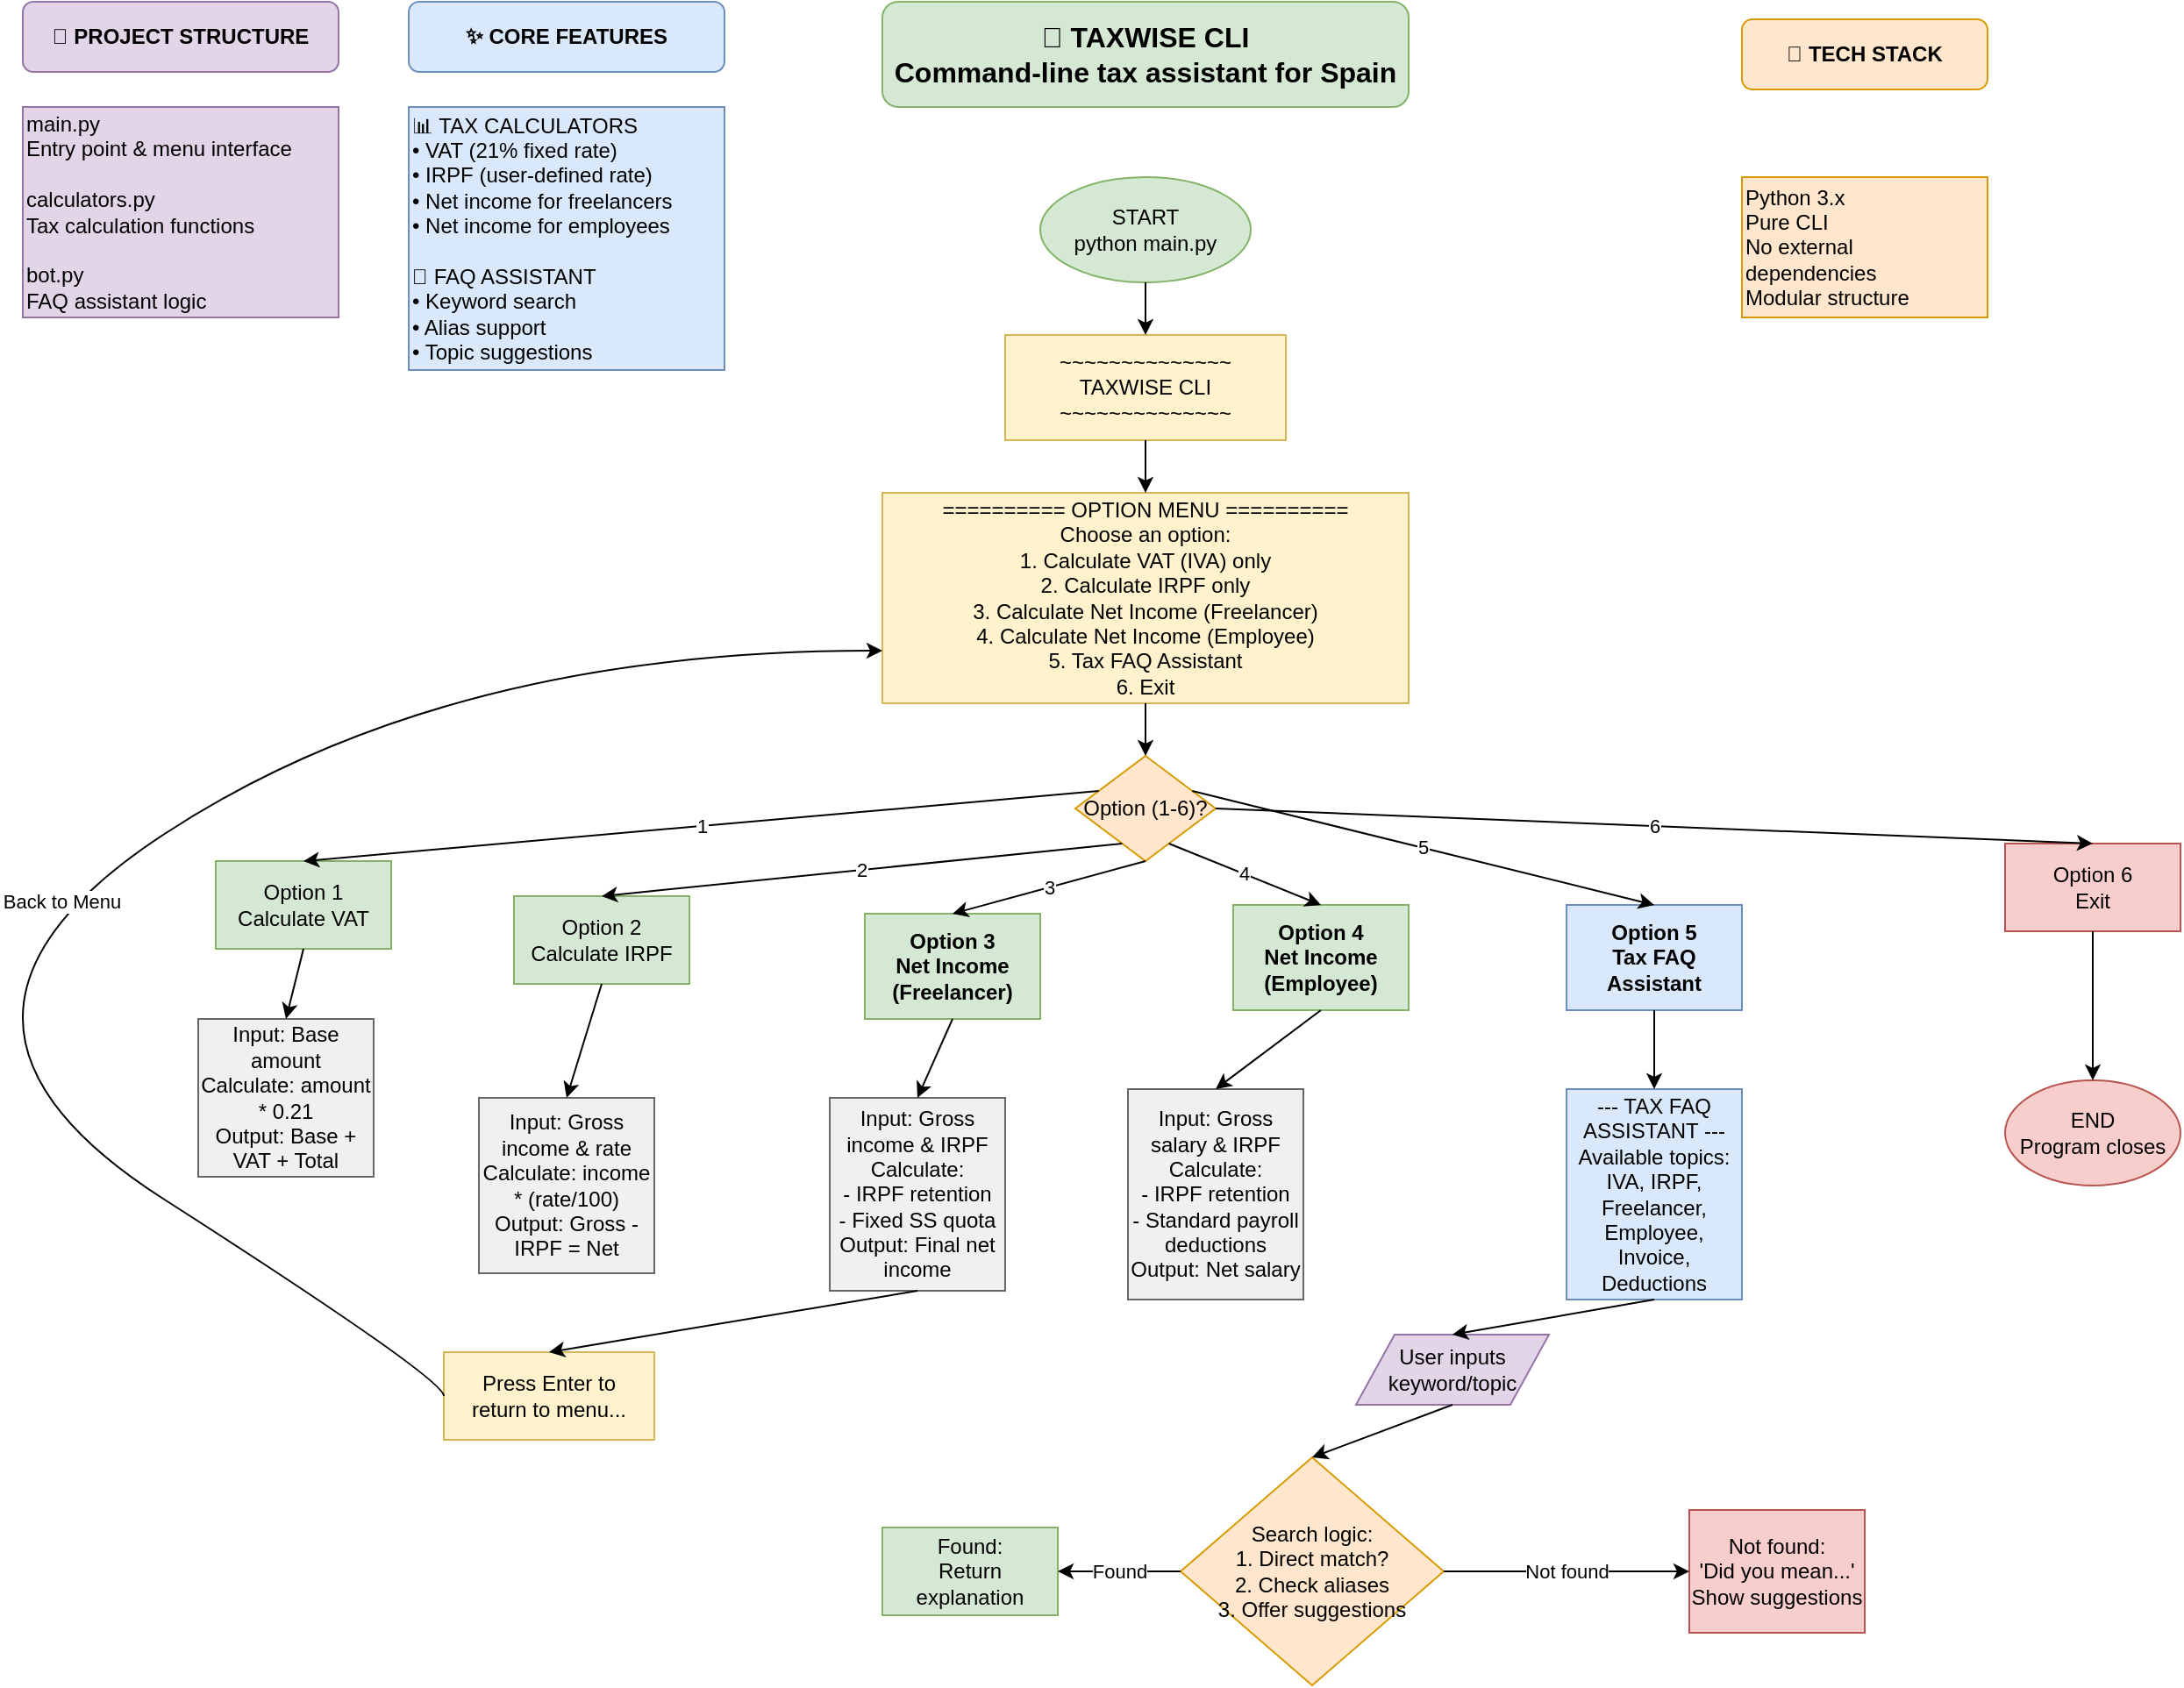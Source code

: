 <mxfile>
    <diagram name="TaxWise CLI - Program Logic Flow" id="taxwise-real-flow">
        <mxGraphModel dx="1402" dy="934" grid="1" gridSize="10" guides="1" tooltips="1" connect="1" arrows="1" fold="1" page="1" pageScale="1" pageWidth="1400" pageHeight="1000" math="0" shadow="0">
            <root>
                <mxCell id="0"/>
                <mxCell id="1" parent="0"/>
                <mxCell id="title" value="💼 TAXWISE CLI&#xa;Command-line tax assistant for Spain" style="rounded=1;whiteSpace=wrap;html=1;fillColor=#d5e8d4;strokeColor=#82b366;fontSize=16;fontStyle=1;" parent="1" vertex="1">
                    <mxGeometry x="550" y="20" width="300" height="60" as="geometry"/>
                </mxCell>
                <mxCell id="structure" value="📁 PROJECT STRUCTURE" style="rounded=1;whiteSpace=wrap;html=1;fillColor=#e1d5e7;strokeColor=#9673a6;fontStyle=1;" parent="1" vertex="1">
                    <mxGeometry x="60" y="20" width="180" height="40" as="geometry"/>
                </mxCell>
                <mxCell id="files" value="main.py&#xa;Entry point &amp; menu interface&#xa;&#xa;calculators.py&#xa;Tax calculation functions&#xa;&#xa;bot.py&#xa;FAQ assistant logic" style="rounded=0;whiteSpace=wrap;html=1;fillColor=#e1d5e7;strokeColor=#9673a6;align=left;" parent="1" vertex="1">
                    <mxGeometry x="60" y="80" width="180" height="120" as="geometry"/>
                </mxCell>
                <mxCell id="features" value="✨ CORE FEATURES" style="rounded=1;whiteSpace=wrap;html=1;fillColor=#dae8fc;strokeColor=#6c8ebf;fontStyle=1;" parent="1" vertex="1">
                    <mxGeometry x="280" y="20" width="180" height="40" as="geometry"/>
                </mxCell>
                <mxCell id="tax-calcs" value="📊 TAX CALCULATORS&#xa;• VAT (21% fixed rate)&#xa;• IRPF (user-defined rate)&#xa;• Net income for freelancers&#xa;• Net income for employees&#xa;&#xa;🤖 FAQ ASSISTANT&#xa;• Keyword search&#xa;• Alias support&#xa;• Topic suggestions" style="rounded=0;whiteSpace=wrap;html=1;fillColor=#dae8fc;strokeColor=#6c8ebf;align=left;" parent="1" vertex="1">
                    <mxGeometry x="280" y="80" width="180" height="150" as="geometry"/>
                </mxCell>
                <mxCell id="tech" value="🔧 TECH STACK" style="rounded=1;whiteSpace=wrap;html=1;fillColor=#ffe6cc;strokeColor=#d79b00;fontStyle=1;" parent="1" vertex="1">
                    <mxGeometry x="1040" y="30" width="140" height="40" as="geometry"/>
                </mxCell>
                <mxCell id="tech-details" value="Python 3.x&#xa;Pure CLI&#xa;No external dependencies&#xa;Modular structure" style="rounded=0;whiteSpace=wrap;html=1;fillColor=#ffe6cc;strokeColor=#d79b00;align=left;" parent="1" vertex="1">
                    <mxGeometry x="1040" y="120" width="140" height="80" as="geometry"/>
                </mxCell>
                <mxCell id="start" value="START&#xa;python main.py" style="ellipse;whiteSpace=wrap;html=1;fillColor=#d5e8d4;strokeColor=#82b366;" parent="1" vertex="1">
                    <mxGeometry x="640" y="120" width="120" height="60" as="geometry"/>
                </mxCell>
                <mxCell id="welcome" value="~~~~~~~~~~~~~~&#xa;  TAXWISE CLI&#xa;~~~~~~~~~~~~~~" style="rounded=0;whiteSpace=wrap;html=1;fillColor=#fff2cc;strokeColor=#d6b656;" parent="1" vertex="1">
                    <mxGeometry x="620" y="210" width="160" height="60" as="geometry"/>
                </mxCell>
                <mxCell id="menu" value="========== OPTION MENU ==========&#xa;Choose an option:&#xa;1. Calculate VAT (IVA) only&#xa;2. Calculate IRPF only&#xa;3. Calculate Net Income (Freelancer)&#xa;4. Calculate Net Income (Employee)&#xa;5. Tax FAQ Assistant&#xa;6. Exit" style="rounded=0;whiteSpace=wrap;html=1;fillColor=#fff2cc;strokeColor=#d6b656;" parent="1" vertex="1">
                    <mxGeometry x="550" y="300" width="300" height="120" as="geometry"/>
                </mxCell>
                <mxCell id="choice" value="Option (1-6)?" style="rhombus;whiteSpace=wrap;html=1;fillColor=#ffe6cc;strokeColor=#d79b00;" parent="1" vertex="1">
                    <mxGeometry x="660" y="450" width="80" height="60" as="geometry"/>
                </mxCell>
                <mxCell id="opt1" value="Option 1&#xa;Calculate VAT" style="rounded=0;whiteSpace=wrap;html=1;fillColor=#d5e8d4;strokeColor=#82b366;" parent="1" vertex="1">
                    <mxGeometry x="170" y="510" width="100" height="50" as="geometry"/>
                </mxCell>
                <mxCell id="vat-flow" value="Input: Base amount&#xa;Calculate: amount * 0.21&#xa;Output: Base + VAT + Total" style="rounded=0;whiteSpace=wrap;html=1;fillColor=#f0f0f0;strokeColor=#666666;" parent="1" vertex="1">
                    <mxGeometry x="160" y="600" width="100" height="90" as="geometry"/>
                </mxCell>
                <mxCell id="opt2" value="Option 2&#xa;Calculate IRPF" style="rounded=0;whiteSpace=wrap;html=1;fillColor=#d5e8d4;strokeColor=#82b366;" parent="1" vertex="1">
                    <mxGeometry x="340" y="530" width="100" height="50" as="geometry"/>
                </mxCell>
                <mxCell id="irpf-flow" value="Input: Gross income &amp; rate&#xa;Calculate: income * (rate/100)&#xa;Output: Gross - IRPF = Net" style="rounded=0;whiteSpace=wrap;html=1;fillColor=#f0f0f0;strokeColor=#666666;" parent="1" vertex="1">
                    <mxGeometry x="320" y="645" width="100" height="100" as="geometry"/>
                </mxCell>
                <mxCell id="opt3" value="Option 3&#xa;Net Income&#xa;(Freelancer)" style="rounded=0;whiteSpace=wrap;html=1;fillColor=#d5e8d4;strokeColor=#82b366;fontStyle=1;" parent="1" vertex="1">
                    <mxGeometry x="540" y="540" width="100" height="60" as="geometry"/>
                </mxCell>
                <mxCell id="freelancer-flow" value="Input: Gross income &amp; IRPF&#xa;Calculate:&#xa;- IRPF retention&#xa;- Fixed SS quota&#xa;Output: Final net income" style="rounded=0;whiteSpace=wrap;html=1;fillColor=#f0f0f0;strokeColor=#666666;" parent="1" vertex="1">
                    <mxGeometry x="520" y="645" width="100" height="110" as="geometry"/>
                </mxCell>
                <mxCell id="opt4" value="Option 4&#xa;Net Income&#xa;(Employee)" style="rounded=0;whiteSpace=wrap;html=1;fillColor=#d5e8d4;strokeColor=#82b366;fontStyle=1;" parent="1" vertex="1">
                    <mxGeometry x="750" y="535" width="100" height="60" as="geometry"/>
                </mxCell>
                <mxCell id="employee-flow" value="Input: Gross salary &amp; IRPF&#xa;Calculate:&#xa;- IRPF retention&#xa;- Standard payroll deductions&#xa;Output: Net salary" style="rounded=0;whiteSpace=wrap;html=1;fillColor=#f0f0f0;strokeColor=#666666;" parent="1" vertex="1">
                    <mxGeometry x="690" y="640" width="100" height="120" as="geometry"/>
                </mxCell>
                <mxCell id="opt5" value="Option 5&#xa;Tax FAQ&#xa;Assistant" style="rounded=0;whiteSpace=wrap;html=1;fillColor=#dae8fc;strokeColor=#6c8ebf;fontStyle=1;" parent="1" vertex="1">
                    <mxGeometry x="940" y="535" width="100" height="60" as="geometry"/>
                </mxCell>
                <mxCell id="faq-start" value="--- TAX FAQ ASSISTANT ---&#xa;Available topics:&#xa;IVA, IRPF, Freelancer,&#xa;Employee, Invoice, Deductions" style="rounded=0;whiteSpace=wrap;html=1;fillColor=#dae8fc;strokeColor=#6c8ebf;" parent="1" vertex="1">
                    <mxGeometry x="940" y="640" width="100" height="120" as="geometry"/>
                </mxCell>
                <mxCell id="faq-input" value="User inputs&#xa;keyword/topic" style="shape=parallelogram;perimeter=parallelogramPerimeter;whiteSpace=wrap;html=1;fillColor=#e1d5e7;strokeColor=#9673a6;" parent="1" vertex="1">
                    <mxGeometry x="820" y="780" width="110" height="40" as="geometry"/>
                </mxCell>
                <mxCell id="faq-logic" value="Search logic:&#xa;1. Direct match?&#xa;2. Check aliases&#xa;3. Offer suggestions" style="rhombus;whiteSpace=wrap;html=1;fillColor=#ffe6cc;strokeColor=#d79b00;" parent="1" vertex="1">
                    <mxGeometry x="720" y="850" width="150" height="130" as="geometry"/>
                </mxCell>
                <mxCell id="faq-found" value="Found:&#xa;Return explanation" style="rounded=0;whiteSpace=wrap;html=1;fillColor=#d5e8d4;strokeColor=#82b366;" parent="1" vertex="1">
                    <mxGeometry x="550" y="890" width="100" height="50" as="geometry"/>
                </mxCell>
                <mxCell id="faq-suggest" value="Not found:&#xa;&#39;Did you mean...&#39;&#xa;Show suggestions" style="rounded=0;whiteSpace=wrap;html=1;fillColor=#f8cecc;strokeColor=#b85450;" parent="1" vertex="1">
                    <mxGeometry x="1010" y="880" width="100" height="70" as="geometry"/>
                </mxCell>
                <mxCell id="opt6" value="Option 6&#xa;Exit" style="rounded=0;whiteSpace=wrap;html=1;fillColor=#f8cecc;strokeColor=#b85450;" parent="1" vertex="1">
                    <mxGeometry x="1190" y="500" width="100" height="50" as="geometry"/>
                </mxCell>
                <mxCell id="end" value="END&#xa;Program closes" style="ellipse;whiteSpace=wrap;html=1;fillColor=#f8cecc;strokeColor=#b85450;" parent="1" vertex="1">
                    <mxGeometry x="1190" y="635" width="100" height="60" as="geometry"/>
                </mxCell>
                <mxCell id="return-menu" value="Press Enter to&#xa;return to menu..." style="rounded=0;whiteSpace=wrap;html=1;fillColor=#fff2cc;strokeColor=#d6b656;" parent="1" vertex="1">
                    <mxGeometry x="300" y="790" width="120" height="50" as="geometry"/>
                </mxCell>
                <mxCell id="arrow1" value="" style="endArrow=classic;html=1;exitX=0.5;exitY=1;exitDx=0;exitDy=0;entryX=0.5;entryY=0;entryDx=0;entryDy=0;" parent="1" source="start" target="welcome" edge="1">
                    <mxGeometry relative="1" as="geometry"/>
                </mxCell>
                <mxCell id="arrow2" value="" style="endArrow=classic;html=1;exitX=0.5;exitY=1;exitDx=0;exitDy=0;entryX=0.5;entryY=0;entryDx=0;entryDy=0;" parent="1" source="welcome" target="menu" edge="1">
                    <mxGeometry relative="1" as="geometry"/>
                </mxCell>
                <mxCell id="arrow3" value="" style="endArrow=classic;html=1;exitX=0.5;exitY=1;exitDx=0;exitDy=0;entryX=0.5;entryY=0;entryDx=0;entryDy=0;" parent="1" source="menu" target="choice" edge="1">
                    <mxGeometry relative="1" as="geometry"/>
                </mxCell>
                <mxCell id="arrow4" value="1" style="endArrow=classic;html=1;exitX=0;exitY=0.25;exitDx=0;exitDy=0;entryX=0.5;entryY=0;entryDx=0;entryDy=0;" parent="1" source="choice" target="opt1" edge="1">
                    <mxGeometry relative="1" as="geometry"/>
                </mxCell>
                <mxCell id="arrow5" value="2" style="endArrow=classic;html=1;exitX=0.25;exitY=1;exitDx=0;exitDy=0;entryX=0.5;entryY=0;entryDx=0;entryDy=0;" parent="1" source="choice" target="opt2" edge="1">
                    <mxGeometry relative="1" as="geometry"/>
                </mxCell>
                <mxCell id="arrow6" value="3" style="endArrow=classic;html=1;exitX=0.5;exitY=1;exitDx=0;exitDy=0;entryX=0.5;entryY=0;entryDx=0;entryDy=0;" parent="1" source="choice" target="opt3" edge="1">
                    <mxGeometry relative="1" as="geometry"/>
                </mxCell>
                <mxCell id="arrow7" value="4" style="endArrow=classic;html=1;exitX=0.75;exitY=1;exitDx=0;exitDy=0;entryX=0.5;entryY=0;entryDx=0;entryDy=0;" parent="1" source="choice" target="opt4" edge="1">
                    <mxGeometry relative="1" as="geometry"/>
                </mxCell>
                <mxCell id="arrow8" value="5" style="endArrow=classic;html=1;exitX=1;exitY=0.25;exitDx=0;exitDy=0;entryX=0.5;entryY=0;entryDx=0;entryDy=0;" parent="1" source="choice" target="opt5" edge="1">
                    <mxGeometry relative="1" as="geometry"/>
                </mxCell>
                <mxCell id="arrow9" value="6" style="endArrow=classic;html=1;exitX=1;exitY=0.5;exitDx=0;exitDy=0;entryX=0.5;entryY=0;entryDx=0;entryDy=0;" parent="1" source="choice" target="opt6" edge="1">
                    <mxGeometry relative="1" as="geometry"/>
                </mxCell>
                <mxCell id="arrow10" value="" style="endArrow=classic;html=1;exitX=0.5;exitY=1;exitDx=0;exitDy=0;entryX=0.5;entryY=0;entryDx=0;entryDy=0;" parent="1" source="opt1" target="vat-flow" edge="1">
                    <mxGeometry relative="1" as="geometry"/>
                </mxCell>
                <mxCell id="arrow11" value="" style="endArrow=classic;html=1;exitX=0.5;exitY=1;exitDx=0;exitDy=0;entryX=0.5;entryY=0;entryDx=0;entryDy=0;" parent="1" source="opt2" target="irpf-flow" edge="1">
                    <mxGeometry relative="1" as="geometry"/>
                </mxCell>
                <mxCell id="arrow12" value="" style="endArrow=classic;html=1;exitX=0.5;exitY=1;exitDx=0;exitDy=0;entryX=0.5;entryY=0;entryDx=0;entryDy=0;" parent="1" source="opt3" target="freelancer-flow" edge="1">
                    <mxGeometry relative="1" as="geometry"/>
                </mxCell>
                <mxCell id="arrow13" value="" style="endArrow=classic;html=1;exitX=0.5;exitY=1;exitDx=0;exitDy=0;entryX=0.5;entryY=0;entryDx=0;entryDy=0;" parent="1" source="opt4" target="employee-flow" edge="1">
                    <mxGeometry relative="1" as="geometry"/>
                </mxCell>
                <mxCell id="arrow14" value="" style="endArrow=classic;html=1;exitX=0.5;exitY=1;exitDx=0;exitDy=0;entryX=0.5;entryY=0;entryDx=0;entryDy=0;" parent="1" source="opt5" target="faq-start" edge="1">
                    <mxGeometry relative="1" as="geometry"/>
                </mxCell>
                <mxCell id="arrow15" value="" style="endArrow=classic;html=1;exitX=0.5;exitY=1;exitDx=0;exitDy=0;entryX=0.5;entryY=0;entryDx=0;entryDy=0;" parent="1" source="faq-start" target="faq-input" edge="1">
                    <mxGeometry relative="1" as="geometry"/>
                </mxCell>
                <mxCell id="arrow16" value="" style="endArrow=classic;html=1;exitX=0.5;exitY=1;exitDx=0;exitDy=0;entryX=0.5;entryY=0;entryDx=0;entryDy=0;" parent="1" source="faq-input" target="faq-logic" edge="1">
                    <mxGeometry relative="1" as="geometry"/>
                </mxCell>
                <mxCell id="arrow17" value="Found" style="endArrow=classic;html=1;exitX=0;exitY=0.5;exitDx=0;exitDy=0;entryX=1;entryY=0.5;entryDx=0;entryDy=0;" parent="1" source="faq-logic" target="faq-found" edge="1">
                    <mxGeometry relative="1" as="geometry"/>
                </mxCell>
                <mxCell id="arrow18" value="Not found" style="endArrow=classic;html=1;exitX=1;exitY=0.5;exitDx=0;exitDy=0;entryX=0;entryY=0.5;entryDx=0;entryDy=0;" parent="1" source="faq-logic" target="faq-suggest" edge="1">
                    <mxGeometry relative="1" as="geometry"/>
                </mxCell>
                <mxCell id="arrow19" value="" style="endArrow=classic;html=1;exitX=0.5;exitY=1;exitDx=0;exitDy=0;entryX=0.5;entryY=0;entryDx=0;entryDy=0;" parent="1" source="opt6" target="end" edge="1">
                    <mxGeometry relative="1" as="geometry"/>
                </mxCell>
                <mxCell id="arrow20" value="" style="endArrow=classic;html=1;exitX=0.5;exitY=1;exitDx=0;exitDy=0;entryX=0.5;entryY=0;entryDx=0;entryDy=0;" parent="1" source="freelancer-flow" target="return-menu" edge="1">
                    <mxGeometry relative="1" as="geometry"/>
                </mxCell>
                <mxCell id="arrow21" value="Back to Menu" style="endArrow=classic;html=1;exitX=0;exitY=0.5;exitDx=0;exitDy=0;entryX=0;entryY=0.75;entryDx=0;entryDy=0;curved=1;" parent="1" source="return-menu" target="menu" edge="1">
                    <mxGeometry relative="1" as="geometry">
                        <Array as="points">
                            <mxPoint x="300" y="805"/>
                            <mxPoint x="-20" y="600"/>
                            <mxPoint x="300" y="390"/>
                        </Array>
                    </mxGeometry>
                </mxCell>
            </root>
        </mxGraphModel>
    </diagram>
</mxfile>